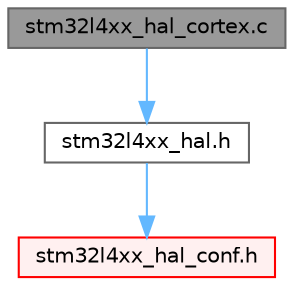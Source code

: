 digraph "stm32l4xx_hal_cortex.c"
{
 // LATEX_PDF_SIZE
  bgcolor="transparent";
  edge [fontname=Helvetica,fontsize=10,labelfontname=Helvetica,labelfontsize=10];
  node [fontname=Helvetica,fontsize=10,shape=box,height=0.2,width=0.4];
  Node1 [id="Node000001",label="stm32l4xx_hal_cortex.c",height=0.2,width=0.4,color="gray40", fillcolor="grey60", style="filled", fontcolor="black",tooltip="CORTEX HAL module driver. This file provides firmware functions to manage the following functionaliti..."];
  Node1 -> Node2 [id="edge1_Node000001_Node000002",color="steelblue1",style="solid",tooltip=" "];
  Node2 [id="Node000002",label="stm32l4xx_hal.h",height=0.2,width=0.4,color="grey40", fillcolor="white", style="filled",URL="$stm32l4xx__hal_8h.html",tooltip="This file contains all the functions prototypes for the HAL module driver."];
  Node2 -> Node3 [id="edge2_Node000002_Node000003",color="steelblue1",style="solid",tooltip=" "];
  Node3 [id="Node000003",label="stm32l4xx_hal_conf.h",height=0.2,width=0.4,color="red", fillcolor="#FFF0F0", style="filled",URL="$stm32l4xx__hal__conf_8h.html",tooltip="HAL configuration template file. This file should be copied to the application folder and renamed to ..."];
}

